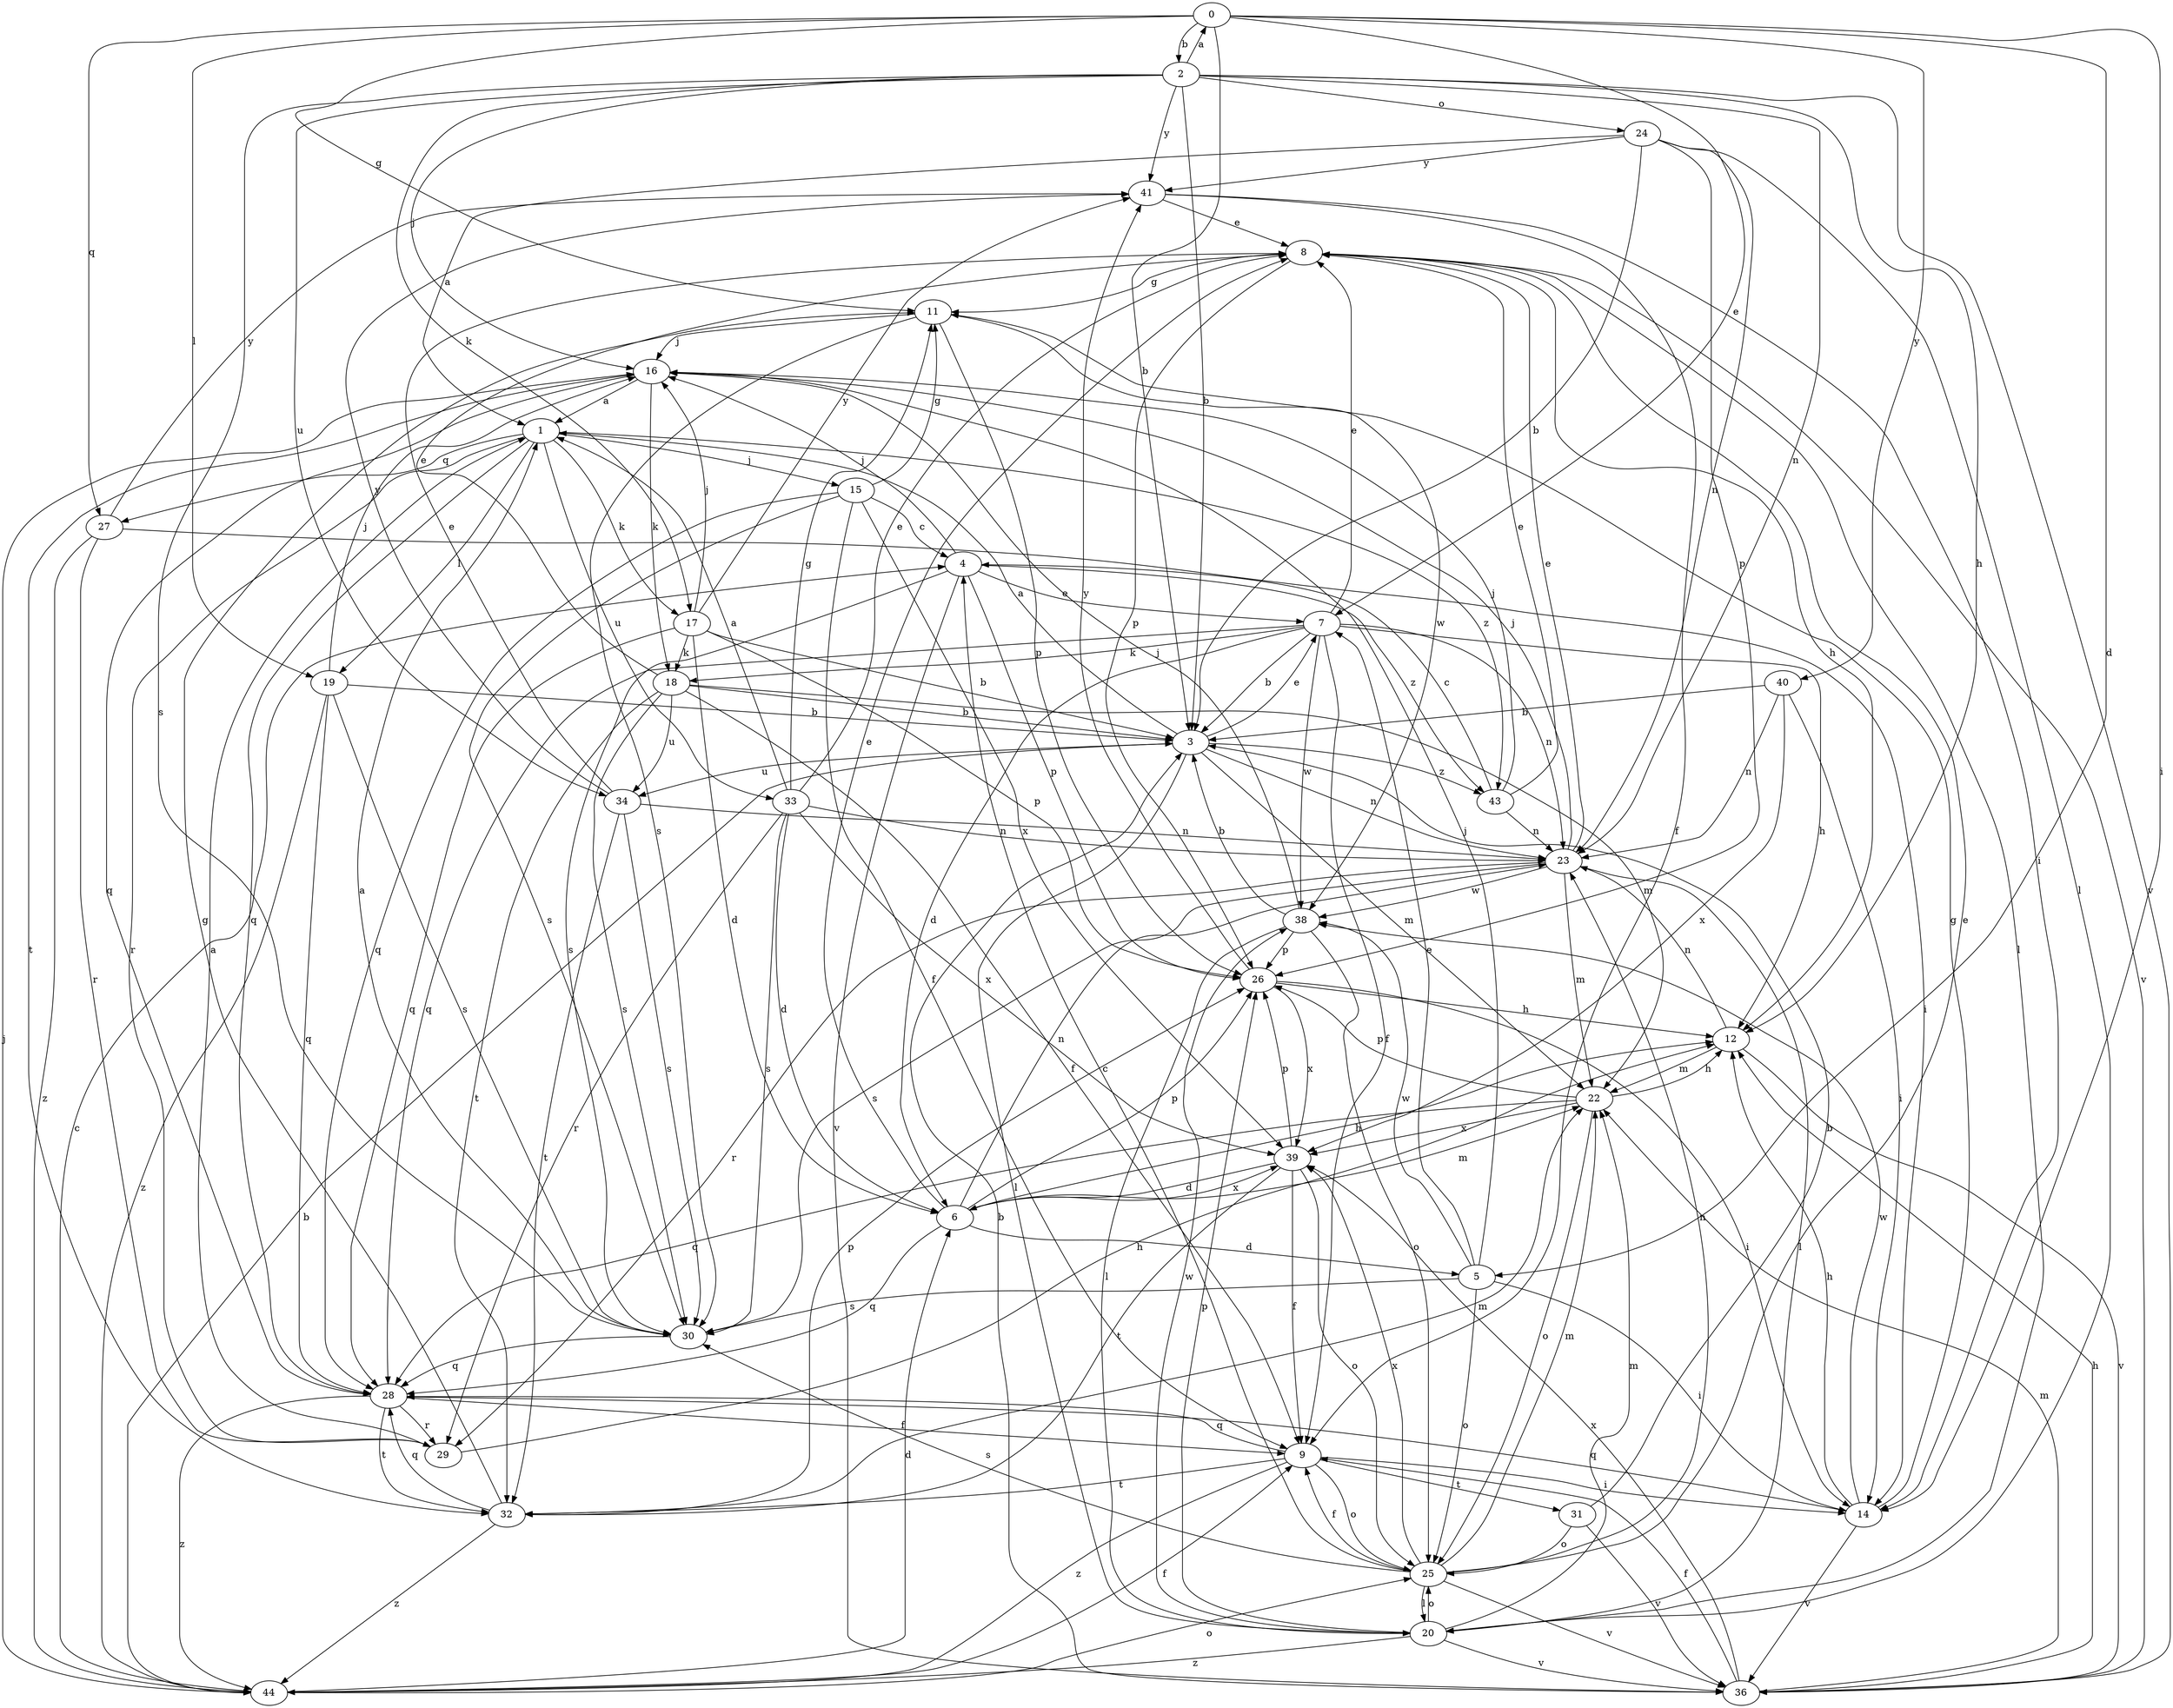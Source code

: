 strict digraph  {
0;
1;
2;
3;
4;
5;
6;
7;
8;
9;
11;
12;
14;
15;
16;
17;
18;
19;
20;
22;
23;
24;
25;
26;
27;
28;
29;
30;
31;
32;
33;
34;
36;
38;
39;
40;
41;
43;
44;
0 -> 2  [label=b];
0 -> 3  [label=b];
0 -> 5  [label=d];
0 -> 7  [label=e];
0 -> 11  [label=g];
0 -> 14  [label=i];
0 -> 19  [label=l];
0 -> 27  [label=q];
0 -> 40  [label=y];
1 -> 15  [label=j];
1 -> 17  [label=k];
1 -> 19  [label=l];
1 -> 27  [label=q];
1 -> 28  [label=q];
1 -> 29  [label=r];
1 -> 33  [label=u];
1 -> 43  [label=z];
2 -> 0  [label=a];
2 -> 3  [label=b];
2 -> 12  [label=h];
2 -> 16  [label=j];
2 -> 17  [label=k];
2 -> 23  [label=n];
2 -> 24  [label=o];
2 -> 30  [label=s];
2 -> 34  [label=u];
2 -> 36  [label=v];
2 -> 41  [label=y];
3 -> 1  [label=a];
3 -> 7  [label=e];
3 -> 20  [label=l];
3 -> 22  [label=m];
3 -> 23  [label=n];
3 -> 34  [label=u];
3 -> 43  [label=z];
4 -> 7  [label=e];
4 -> 16  [label=j];
4 -> 26  [label=p];
4 -> 30  [label=s];
4 -> 36  [label=v];
4 -> 43  [label=z];
5 -> 7  [label=e];
5 -> 14  [label=i];
5 -> 16  [label=j];
5 -> 25  [label=o];
5 -> 30  [label=s];
5 -> 38  [label=w];
6 -> 5  [label=d];
6 -> 8  [label=e];
6 -> 12  [label=h];
6 -> 22  [label=m];
6 -> 23  [label=n];
6 -> 26  [label=p];
6 -> 28  [label=q];
6 -> 39  [label=x];
7 -> 3  [label=b];
7 -> 6  [label=d];
7 -> 8  [label=e];
7 -> 9  [label=f];
7 -> 12  [label=h];
7 -> 18  [label=k];
7 -> 23  [label=n];
7 -> 28  [label=q];
7 -> 38  [label=w];
8 -> 11  [label=g];
8 -> 12  [label=h];
8 -> 20  [label=l];
8 -> 26  [label=p];
8 -> 36  [label=v];
9 -> 14  [label=i];
9 -> 25  [label=o];
9 -> 28  [label=q];
9 -> 31  [label=t];
9 -> 32  [label=t];
9 -> 44  [label=z];
11 -> 16  [label=j];
11 -> 26  [label=p];
11 -> 30  [label=s];
11 -> 38  [label=w];
12 -> 22  [label=m];
12 -> 23  [label=n];
12 -> 36  [label=v];
14 -> 11  [label=g];
14 -> 12  [label=h];
14 -> 28  [label=q];
14 -> 36  [label=v];
14 -> 38  [label=w];
15 -> 4  [label=c];
15 -> 9  [label=f];
15 -> 11  [label=g];
15 -> 28  [label=q];
15 -> 30  [label=s];
15 -> 39  [label=x];
16 -> 1  [label=a];
16 -> 18  [label=k];
16 -> 28  [label=q];
16 -> 32  [label=t];
17 -> 3  [label=b];
17 -> 6  [label=d];
17 -> 16  [label=j];
17 -> 18  [label=k];
17 -> 26  [label=p];
17 -> 28  [label=q];
17 -> 41  [label=y];
18 -> 3  [label=b];
18 -> 8  [label=e];
18 -> 9  [label=f];
18 -> 22  [label=m];
18 -> 30  [label=s];
18 -> 32  [label=t];
18 -> 34  [label=u];
19 -> 3  [label=b];
19 -> 16  [label=j];
19 -> 28  [label=q];
19 -> 30  [label=s];
19 -> 44  [label=z];
20 -> 22  [label=m];
20 -> 25  [label=o];
20 -> 26  [label=p];
20 -> 36  [label=v];
20 -> 38  [label=w];
20 -> 44  [label=z];
22 -> 12  [label=h];
22 -> 25  [label=o];
22 -> 26  [label=p];
22 -> 28  [label=q];
22 -> 39  [label=x];
23 -> 8  [label=e];
23 -> 16  [label=j];
23 -> 20  [label=l];
23 -> 22  [label=m];
23 -> 29  [label=r];
23 -> 30  [label=s];
23 -> 38  [label=w];
24 -> 1  [label=a];
24 -> 3  [label=b];
24 -> 20  [label=l];
24 -> 23  [label=n];
24 -> 26  [label=p];
24 -> 41  [label=y];
25 -> 4  [label=c];
25 -> 8  [label=e];
25 -> 9  [label=f];
25 -> 20  [label=l];
25 -> 22  [label=m];
25 -> 23  [label=n];
25 -> 30  [label=s];
25 -> 36  [label=v];
25 -> 39  [label=x];
26 -> 12  [label=h];
26 -> 14  [label=i];
26 -> 39  [label=x];
26 -> 41  [label=y];
27 -> 14  [label=i];
27 -> 29  [label=r];
27 -> 41  [label=y];
27 -> 44  [label=z];
28 -> 9  [label=f];
28 -> 29  [label=r];
28 -> 32  [label=t];
28 -> 44  [label=z];
29 -> 1  [label=a];
29 -> 12  [label=h];
30 -> 1  [label=a];
30 -> 28  [label=q];
31 -> 3  [label=b];
31 -> 25  [label=o];
31 -> 36  [label=v];
32 -> 11  [label=g];
32 -> 22  [label=m];
32 -> 26  [label=p];
32 -> 28  [label=q];
32 -> 44  [label=z];
33 -> 1  [label=a];
33 -> 6  [label=d];
33 -> 8  [label=e];
33 -> 11  [label=g];
33 -> 23  [label=n];
33 -> 29  [label=r];
33 -> 30  [label=s];
33 -> 39  [label=x];
34 -> 8  [label=e];
34 -> 23  [label=n];
34 -> 30  [label=s];
34 -> 32  [label=t];
34 -> 41  [label=y];
36 -> 3  [label=b];
36 -> 9  [label=f];
36 -> 12  [label=h];
36 -> 22  [label=m];
36 -> 39  [label=x];
38 -> 3  [label=b];
38 -> 16  [label=j];
38 -> 20  [label=l];
38 -> 25  [label=o];
38 -> 26  [label=p];
39 -> 6  [label=d];
39 -> 9  [label=f];
39 -> 25  [label=o];
39 -> 26  [label=p];
39 -> 32  [label=t];
40 -> 3  [label=b];
40 -> 14  [label=i];
40 -> 23  [label=n];
40 -> 39  [label=x];
41 -> 8  [label=e];
41 -> 9  [label=f];
41 -> 14  [label=i];
43 -> 4  [label=c];
43 -> 8  [label=e];
43 -> 16  [label=j];
43 -> 23  [label=n];
44 -> 3  [label=b];
44 -> 4  [label=c];
44 -> 6  [label=d];
44 -> 9  [label=f];
44 -> 16  [label=j];
44 -> 25  [label=o];
}
